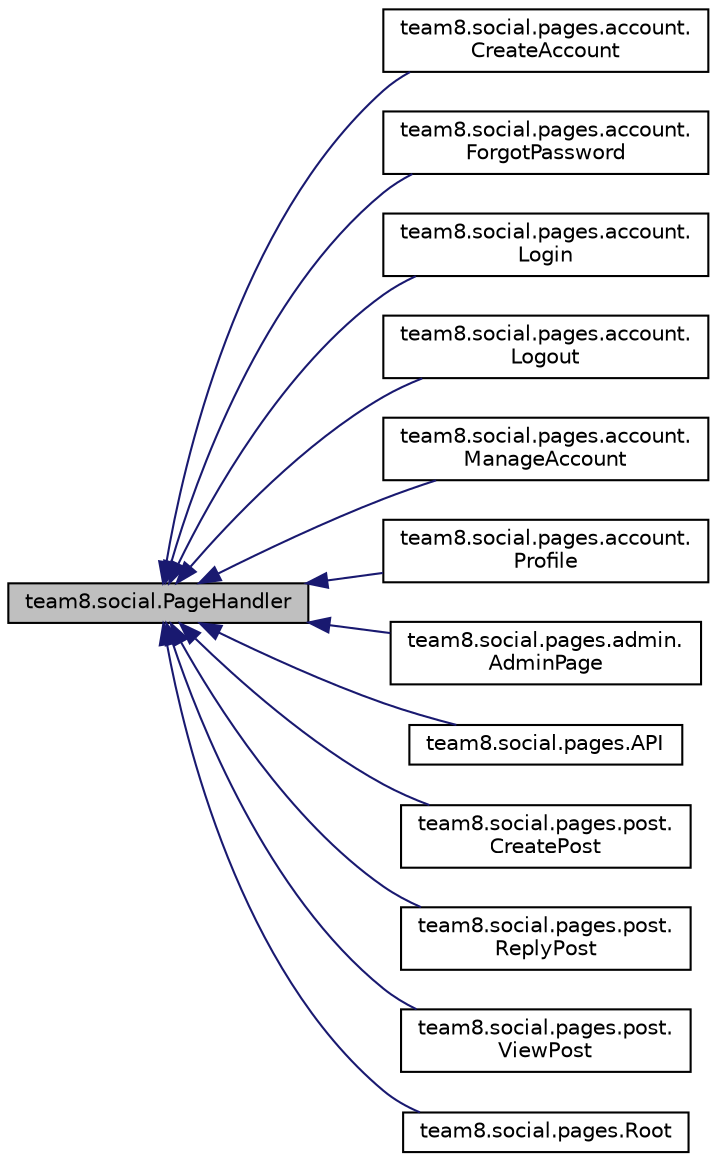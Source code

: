 digraph "team8.social.PageHandler"
{
  edge [fontname="Helvetica",fontsize="10",labelfontname="Helvetica",labelfontsize="10"];
  node [fontname="Helvetica",fontsize="10",shape=record];
  rankdir="LR";
  Node0 [label="team8.social.PageHandler",height=0.2,width=0.4,color="black", fillcolor="grey75", style="filled", fontcolor="black"];
  Node0 -> Node1 [dir="back",color="midnightblue",fontsize="10",style="solid",fontname="Helvetica"];
  Node1 [label="team8.social.pages.account.\lCreateAccount",height=0.2,width=0.4,color="black", fillcolor="white", style="filled",URL="$classteam8_1_1social_1_1pages_1_1account_1_1CreateAccount.html"];
  Node0 -> Node2 [dir="back",color="midnightblue",fontsize="10",style="solid",fontname="Helvetica"];
  Node2 [label="team8.social.pages.account.\lForgotPassword",height=0.2,width=0.4,color="black", fillcolor="white", style="filled",URL="$classteam8_1_1social_1_1pages_1_1account_1_1ForgotPassword.html"];
  Node0 -> Node3 [dir="back",color="midnightblue",fontsize="10",style="solid",fontname="Helvetica"];
  Node3 [label="team8.social.pages.account.\lLogin",height=0.2,width=0.4,color="black", fillcolor="white", style="filled",URL="$classteam8_1_1social_1_1pages_1_1account_1_1Login.html"];
  Node0 -> Node4 [dir="back",color="midnightblue",fontsize="10",style="solid",fontname="Helvetica"];
  Node4 [label="team8.social.pages.account.\lLogout",height=0.2,width=0.4,color="black", fillcolor="white", style="filled",URL="$classteam8_1_1social_1_1pages_1_1account_1_1Logout.html"];
  Node0 -> Node5 [dir="back",color="midnightblue",fontsize="10",style="solid",fontname="Helvetica"];
  Node5 [label="team8.social.pages.account.\lManageAccount",height=0.2,width=0.4,color="black", fillcolor="white", style="filled",URL="$classteam8_1_1social_1_1pages_1_1account_1_1ManageAccount.html"];
  Node0 -> Node6 [dir="back",color="midnightblue",fontsize="10",style="solid",fontname="Helvetica"];
  Node6 [label="team8.social.pages.account.\lProfile",height=0.2,width=0.4,color="black", fillcolor="white", style="filled",URL="$classteam8_1_1social_1_1pages_1_1account_1_1Profile.html"];
  Node0 -> Node7 [dir="back",color="midnightblue",fontsize="10",style="solid",fontname="Helvetica"];
  Node7 [label="team8.social.pages.admin.\lAdminPage",height=0.2,width=0.4,color="black", fillcolor="white", style="filled",URL="$classteam8_1_1social_1_1pages_1_1admin_1_1AdminPage.html"];
  Node0 -> Node8 [dir="back",color="midnightblue",fontsize="10",style="solid",fontname="Helvetica"];
  Node8 [label="team8.social.pages.API",height=0.2,width=0.4,color="black", fillcolor="white", style="filled",URL="$classteam8_1_1social_1_1pages_1_1API.html"];
  Node0 -> Node9 [dir="back",color="midnightblue",fontsize="10",style="solid",fontname="Helvetica"];
  Node9 [label="team8.social.pages.post.\lCreatePost",height=0.2,width=0.4,color="black", fillcolor="white", style="filled",URL="$classteam8_1_1social_1_1pages_1_1post_1_1CreatePost.html"];
  Node0 -> Node10 [dir="back",color="midnightblue",fontsize="10",style="solid",fontname="Helvetica"];
  Node10 [label="team8.social.pages.post.\lReplyPost",height=0.2,width=0.4,color="black", fillcolor="white", style="filled",URL="$classteam8_1_1social_1_1pages_1_1post_1_1ReplyPost.html"];
  Node0 -> Node11 [dir="back",color="midnightblue",fontsize="10",style="solid",fontname="Helvetica"];
  Node11 [label="team8.social.pages.post.\lViewPost",height=0.2,width=0.4,color="black", fillcolor="white", style="filled",URL="$classteam8_1_1social_1_1pages_1_1post_1_1ViewPost.html"];
  Node0 -> Node12 [dir="back",color="midnightblue",fontsize="10",style="solid",fontname="Helvetica"];
  Node12 [label="team8.social.pages.Root",height=0.2,width=0.4,color="black", fillcolor="white", style="filled",URL="$classteam8_1_1social_1_1pages_1_1Root.html"];
}
